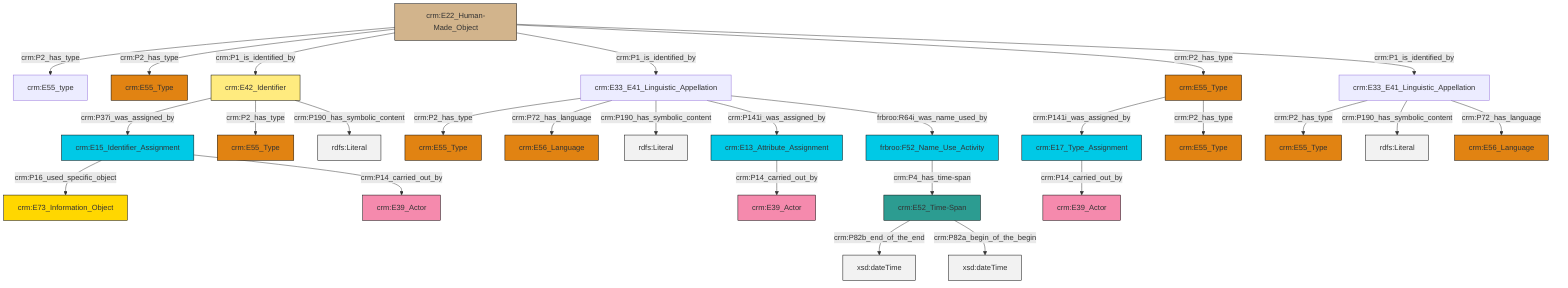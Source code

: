 graph TD
classDef Literal fill:#f2f2f2,stroke:#000000;
classDef CRM_Entity fill:#FFFFFF,stroke:#000000;
classDef Temporal_Entity fill:#00C9E6, stroke:#000000;
classDef Type fill:#E18312, stroke:#000000;
classDef Time-Span fill:#2C9C91, stroke:#000000;
classDef Appellation fill:#FFEB7F, stroke:#000000;
classDef Place fill:#008836, stroke:#000000;
classDef Persistent_Item fill:#B266B2, stroke:#000000;
classDef Conceptual_Object fill:#FFD700, stroke:#000000;
classDef Physical_Thing fill:#D2B48C, stroke:#000000;
classDef Actor fill:#f58aad, stroke:#000000;
classDef PC_Classes fill:#4ce600, stroke:#000000;
classDef Multi fill:#cccccc,stroke:#000000;

0["crm:E22_Human-Made_Object"]:::Physical_Thing -->|crm:P2_has_type| 1["crm:E55_type"]:::Default
2["crm:E33_E41_Linguistic_Appellation"]:::Default -->|crm:P2_has_type| 3["crm:E55_Type"]:::Type
2["crm:E33_E41_Linguistic_Appellation"]:::Default -->|crm:P72_has_language| 9["crm:E56_Language"]:::Type
0["crm:E22_Human-Made_Object"]:::Physical_Thing -->|crm:P2_has_type| 10["crm:E55_Type"]:::Type
11["crm:E15_Identifier_Assignment"]:::Temporal_Entity -->|crm:P16_used_specific_object| 12["crm:E73_Information_Object"]:::Conceptual_Object
0["crm:E22_Human-Made_Object"]:::Physical_Thing -->|crm:P1_is_identified_by| 14["crm:E42_Identifier"]:::Appellation
14["crm:E42_Identifier"]:::Appellation -->|crm:P37i_was_assigned_by| 11["crm:E15_Identifier_Assignment"]:::Temporal_Entity
23["frbroo:F52_Name_Use_Activity"]:::Temporal_Entity -->|crm:P4_has_time-span| 24["crm:E52_Time-Span"]:::Time-Span
17["crm:E17_Type_Assignment"]:::Temporal_Entity -->|crm:P14_carried_out_by| 28["crm:E39_Actor"]:::Actor
0["crm:E22_Human-Made_Object"]:::Physical_Thing -->|crm:P1_is_identified_by| 2["crm:E33_E41_Linguistic_Appellation"]:::Default
14["crm:E42_Identifier"]:::Appellation -->|crm:P2_has_type| 29["crm:E55_Type"]:::Type
21["crm:E55_Type"]:::Type -->|crm:P141i_was_assigned_by| 17["crm:E17_Type_Assignment"]:::Temporal_Entity
21["crm:E55_Type"]:::Type -->|crm:P2_has_type| 25["crm:E55_Type"]:::Type
24["crm:E52_Time-Span"]:::Time-Span -->|crm:P82b_end_of_the_end| 32[xsd:dateTime]:::Literal
2["crm:E33_E41_Linguistic_Appellation"]:::Default -->|crm:P190_has_symbolic_content| 35[rdfs:Literal]:::Literal
0["crm:E22_Human-Made_Object"]:::Physical_Thing -->|crm:P2_has_type| 21["crm:E55_Type"]:::Type
11["crm:E15_Identifier_Assignment"]:::Temporal_Entity -->|crm:P14_carried_out_by| 15["crm:E39_Actor"]:::Actor
38["crm:E33_E41_Linguistic_Appellation"]:::Default -->|crm:P2_has_type| 7["crm:E55_Type"]:::Type
0["crm:E22_Human-Made_Object"]:::Physical_Thing -->|crm:P1_is_identified_by| 38["crm:E33_E41_Linguistic_Appellation"]:::Default
2["crm:E33_E41_Linguistic_Appellation"]:::Default -->|crm:P141i_was_assigned_by| 36["crm:E13_Attribute_Assignment"]:::Temporal_Entity
2["crm:E33_E41_Linguistic_Appellation"]:::Default -->|frbroo:R64i_was_name_used_by| 23["frbroo:F52_Name_Use_Activity"]:::Temporal_Entity
38["crm:E33_E41_Linguistic_Appellation"]:::Default -->|crm:P190_has_symbolic_content| 45[rdfs:Literal]:::Literal
14["crm:E42_Identifier"]:::Appellation -->|crm:P190_has_symbolic_content| 47[rdfs:Literal]:::Literal
36["crm:E13_Attribute_Assignment"]:::Temporal_Entity -->|crm:P14_carried_out_by| 5["crm:E39_Actor"]:::Actor
24["crm:E52_Time-Span"]:::Time-Span -->|crm:P82a_begin_of_the_begin| 49[xsd:dateTime]:::Literal
38["crm:E33_E41_Linguistic_Appellation"]:::Default -->|crm:P72_has_language| 43["crm:E56_Language"]:::Type